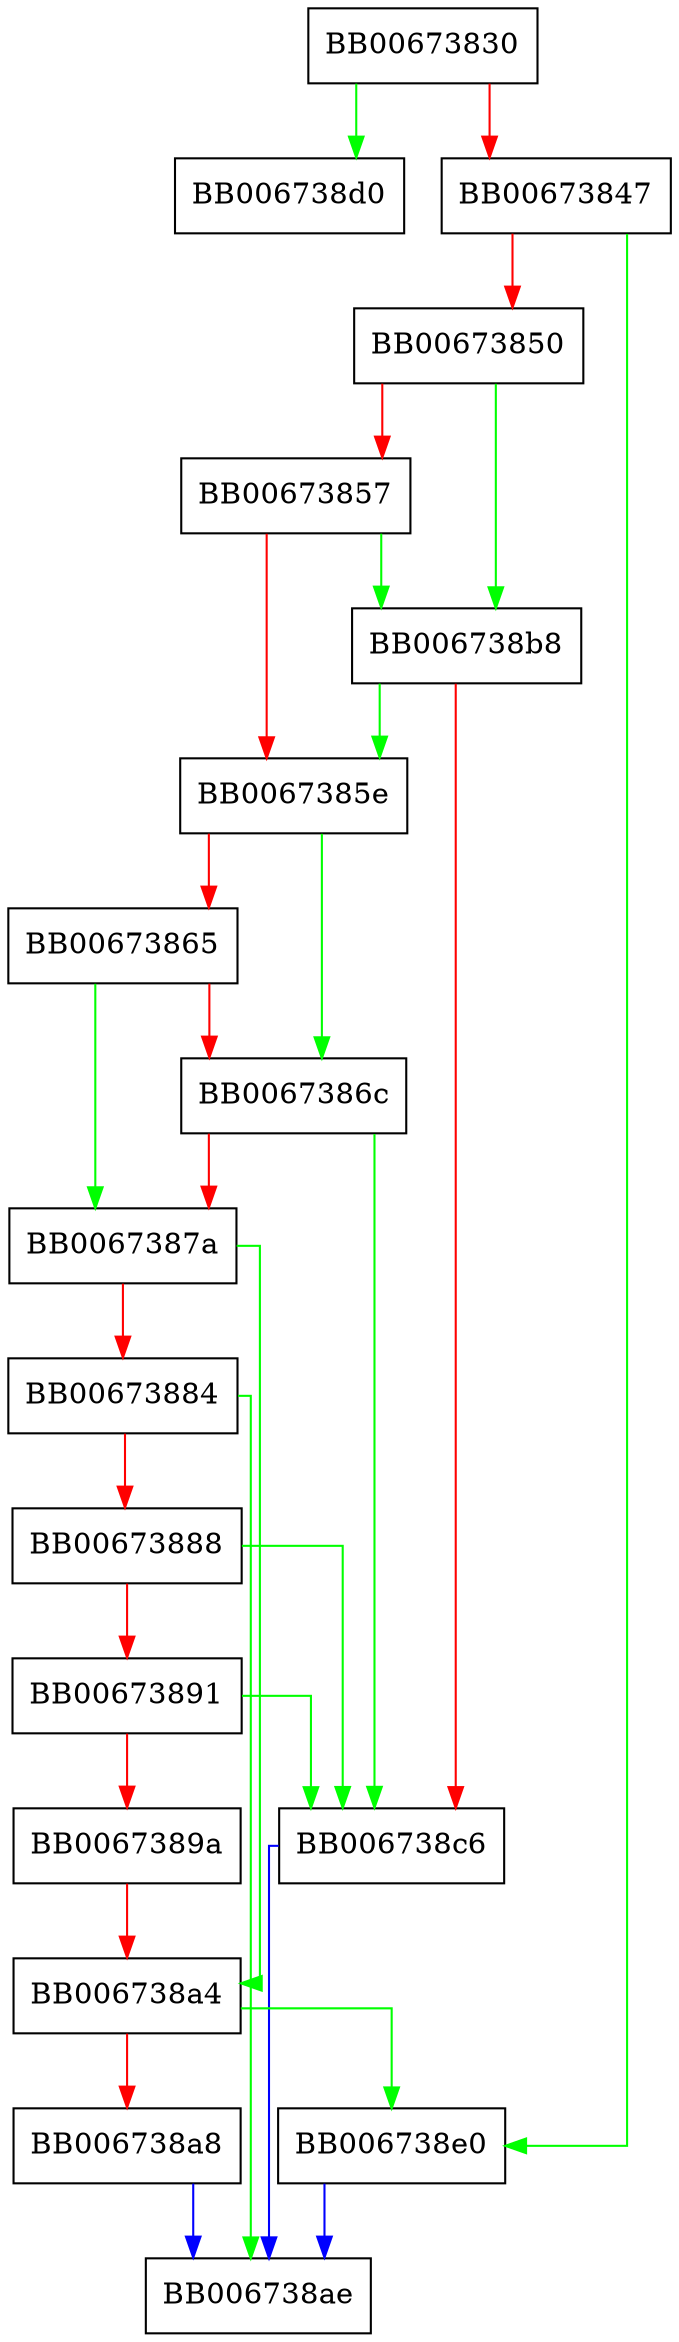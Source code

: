 digraph X509_issuer_name_cmp {
  node [shape="box"];
  graph [splines=ortho];
  BB00673830 -> BB006738d0 [color="green"];
  BB00673830 -> BB00673847 [color="red"];
  BB00673847 -> BB006738e0 [color="green"];
  BB00673847 -> BB00673850 [color="red"];
  BB00673850 -> BB006738b8 [color="green"];
  BB00673850 -> BB00673857 [color="red"];
  BB00673857 -> BB006738b8 [color="green"];
  BB00673857 -> BB0067385e [color="red"];
  BB0067385e -> BB0067386c [color="green"];
  BB0067385e -> BB00673865 [color="red"];
  BB00673865 -> BB0067387a [color="green"];
  BB00673865 -> BB0067386c [color="red"];
  BB0067386c -> BB006738c6 [color="green"];
  BB0067386c -> BB0067387a [color="red"];
  BB0067387a -> BB006738a4 [color="green"];
  BB0067387a -> BB00673884 [color="red"];
  BB00673884 -> BB006738ae [color="green"];
  BB00673884 -> BB00673888 [color="red"];
  BB00673888 -> BB006738c6 [color="green"];
  BB00673888 -> BB00673891 [color="red"];
  BB00673891 -> BB006738c6 [color="green"];
  BB00673891 -> BB0067389a [color="red"];
  BB0067389a -> BB006738a4 [color="red"];
  BB006738a4 -> BB006738e0 [color="green"];
  BB006738a4 -> BB006738a8 [color="red"];
  BB006738a8 -> BB006738ae [color="blue"];
  BB006738b8 -> BB0067385e [color="green"];
  BB006738b8 -> BB006738c6 [color="red"];
  BB006738c6 -> BB006738ae [color="blue"];
  BB006738e0 -> BB006738ae [color="blue"];
}